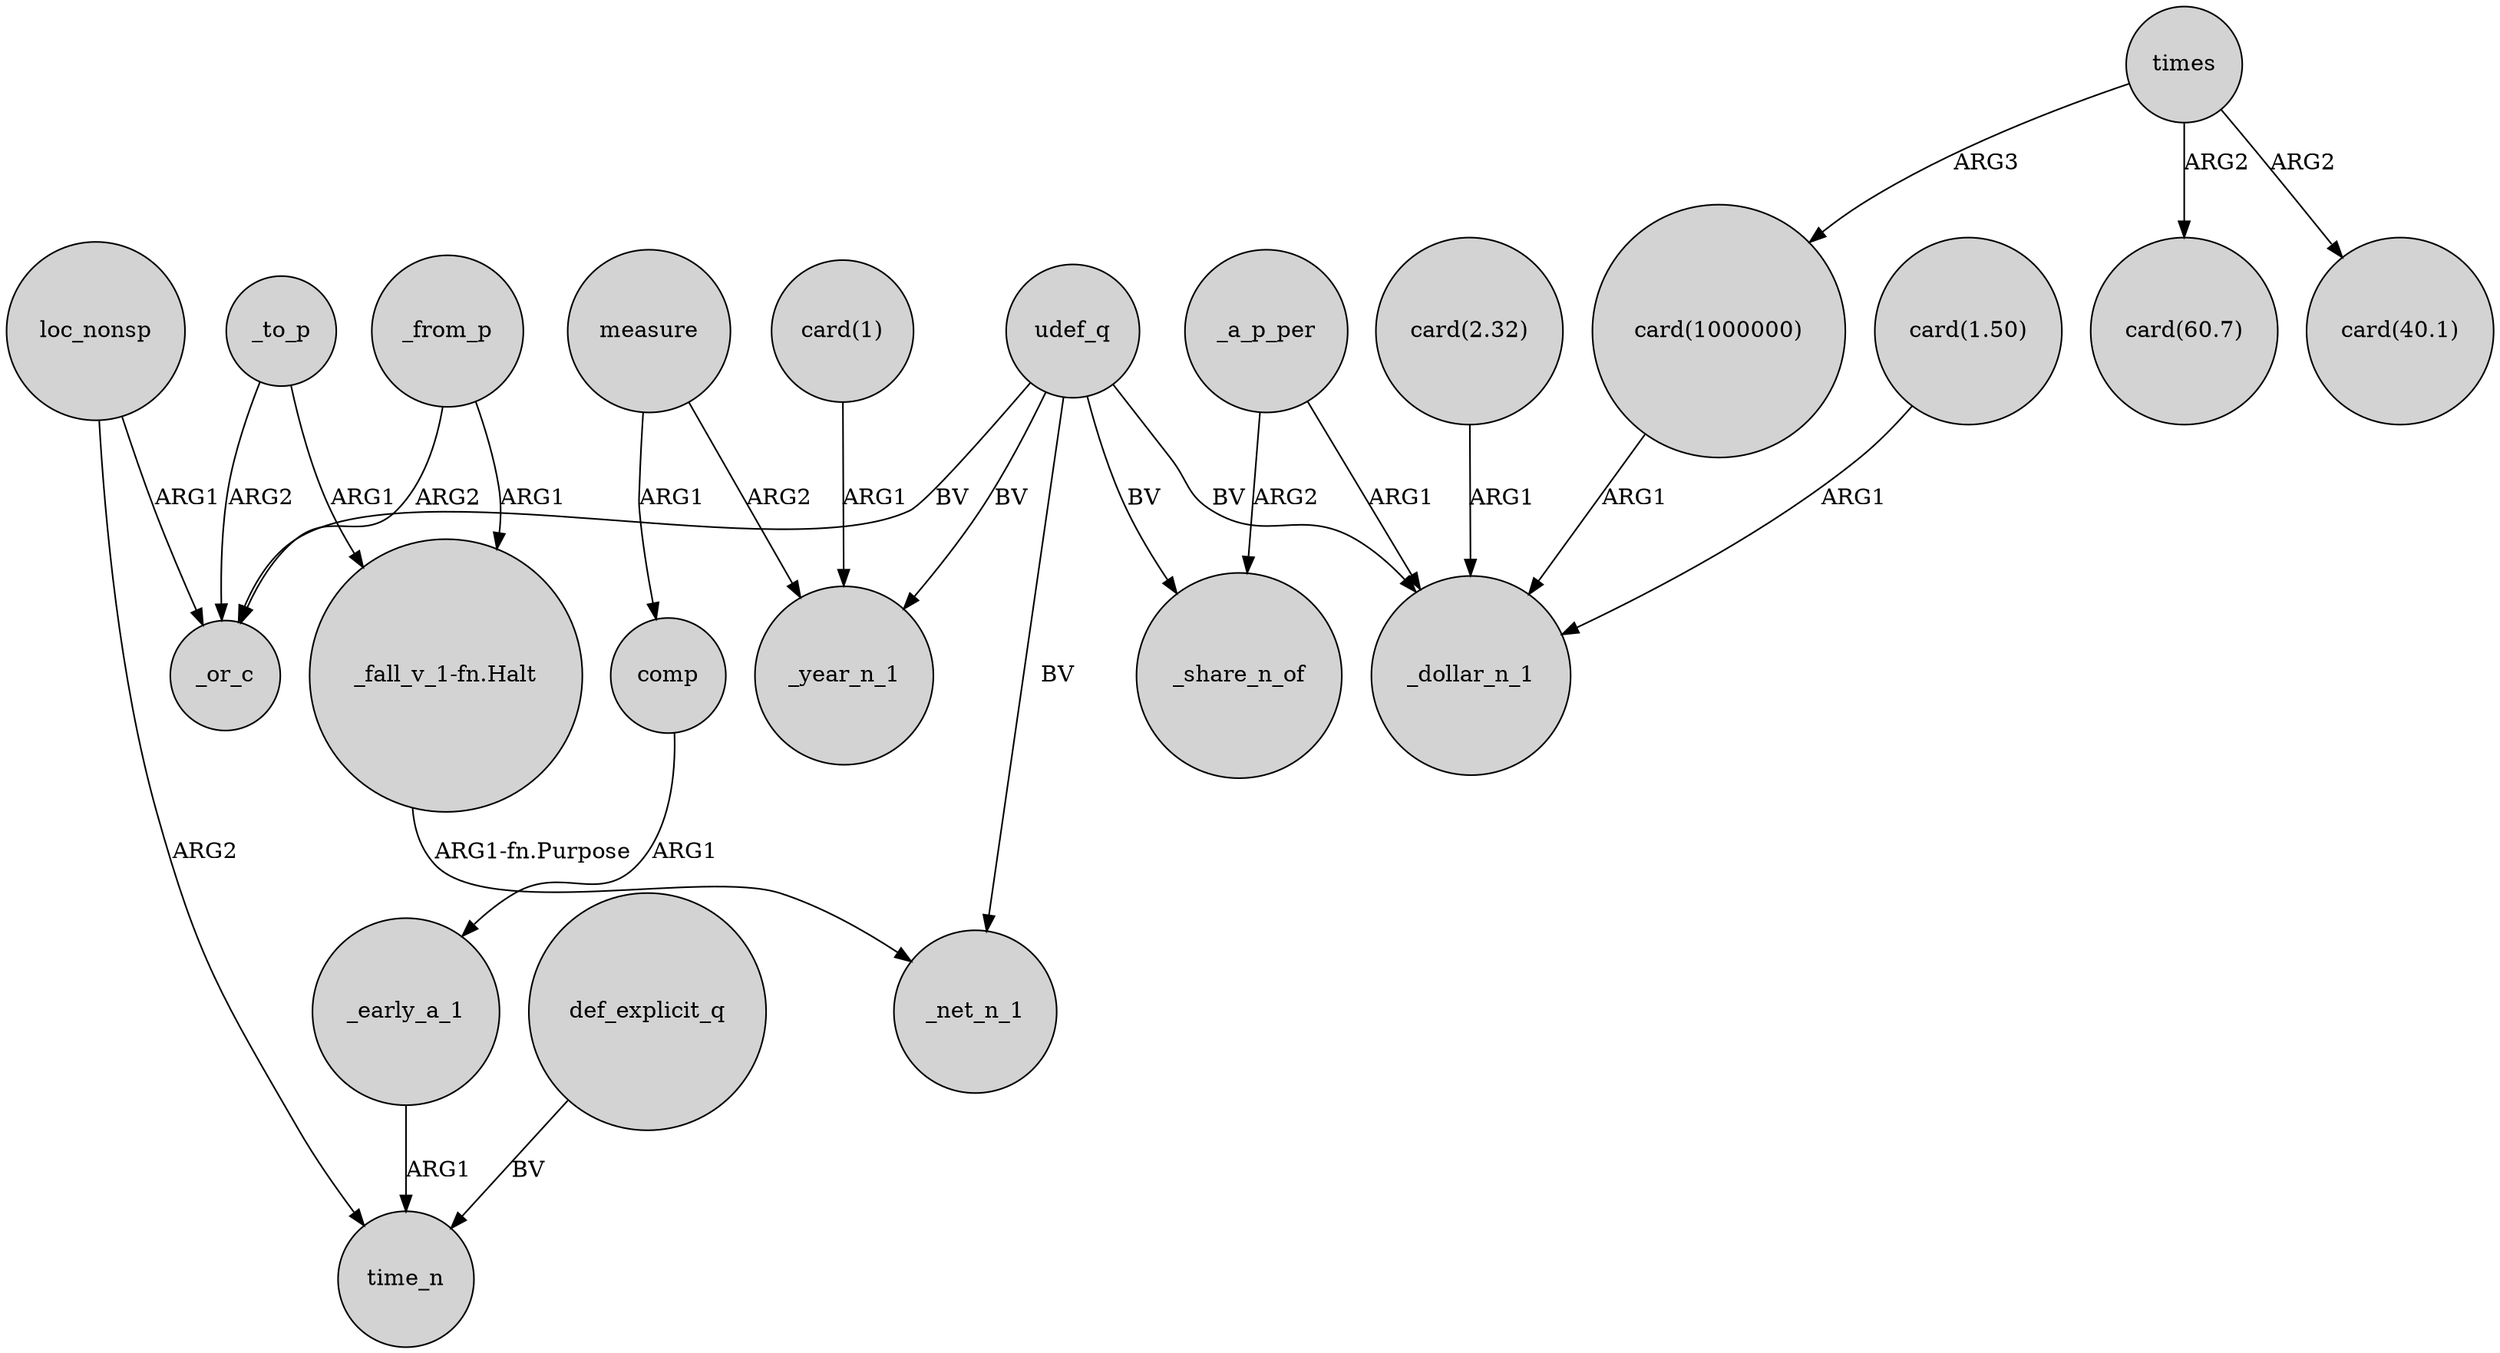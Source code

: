 digraph {
	node [shape=circle style=filled]
	_early_a_1 -> time_n [label=ARG1]
	_to_p -> _or_c [label=ARG2]
	times -> "card(60.7)" [label=ARG2]
	"card(1)" -> _year_n_1 [label=ARG1]
	times -> "card(1000000)" [label=ARG3]
	_to_p -> "_fall_v_1-fn.Halt" [label=ARG1]
	comp -> _early_a_1 [label=ARG1]
	udef_q -> _or_c [label=BV]
	measure -> _year_n_1 [label=ARG2]
	"_fall_v_1-fn.Halt" -> _net_n_1 [label="ARG1-fn.Purpose"]
	_a_p_per -> _share_n_of [label=ARG2]
	times -> "card(40.1)" [label=ARG2]
	udef_q -> _share_n_of [label=BV]
	udef_q -> _net_n_1 [label=BV]
	udef_q -> _dollar_n_1 [label=BV]
	_from_p -> "_fall_v_1-fn.Halt" [label=ARG1]
	"card(1000000)" -> _dollar_n_1 [label=ARG1]
	_from_p -> _or_c [label=ARG2]
	loc_nonsp -> _or_c [label=ARG1]
	_a_p_per -> _dollar_n_1 [label=ARG1]
	measure -> comp [label=ARG1]
	def_explicit_q -> time_n [label=BV]
	udef_q -> _year_n_1 [label=BV]
	loc_nonsp -> time_n [label=ARG2]
	"card(1.50)" -> _dollar_n_1 [label=ARG1]
	"card(2.32)" -> _dollar_n_1 [label=ARG1]
}
